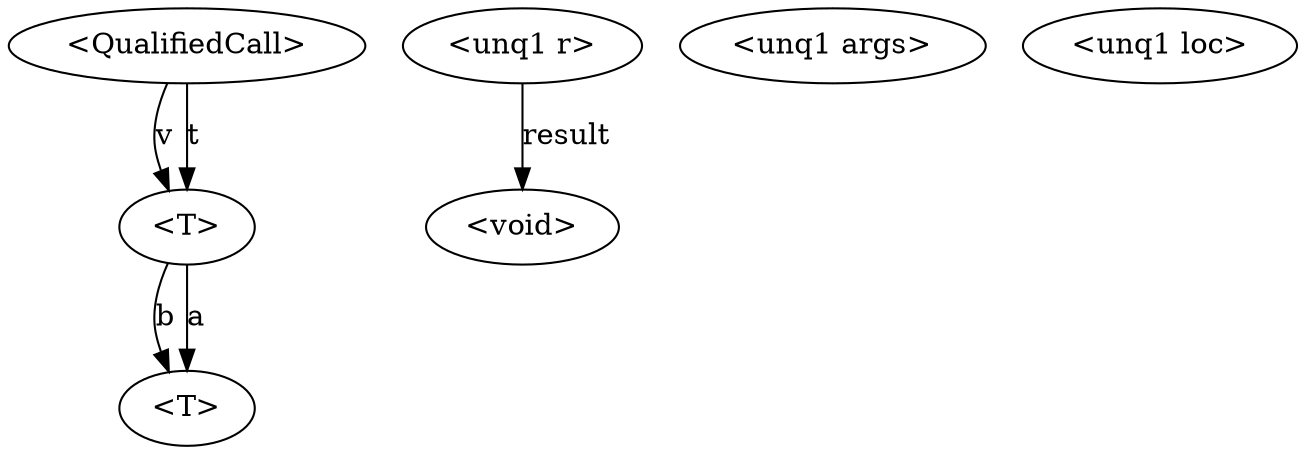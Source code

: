 digraph G {
n10->n17 [label="b"]
n10->n17 [label="a"]
n0->n10 [label="v"]
n0->n10 [label="t"]
n0[label="<QualifiedCall>"]
n17[label="<T>"]
n10[label="<T>"]
n3->n4 [label="result"]
n3[label="<unq1 r>"]
n4[label="<void>"]
n1[label="<unq1 args>"]
n2[label="<unq1 loc>"]
}
